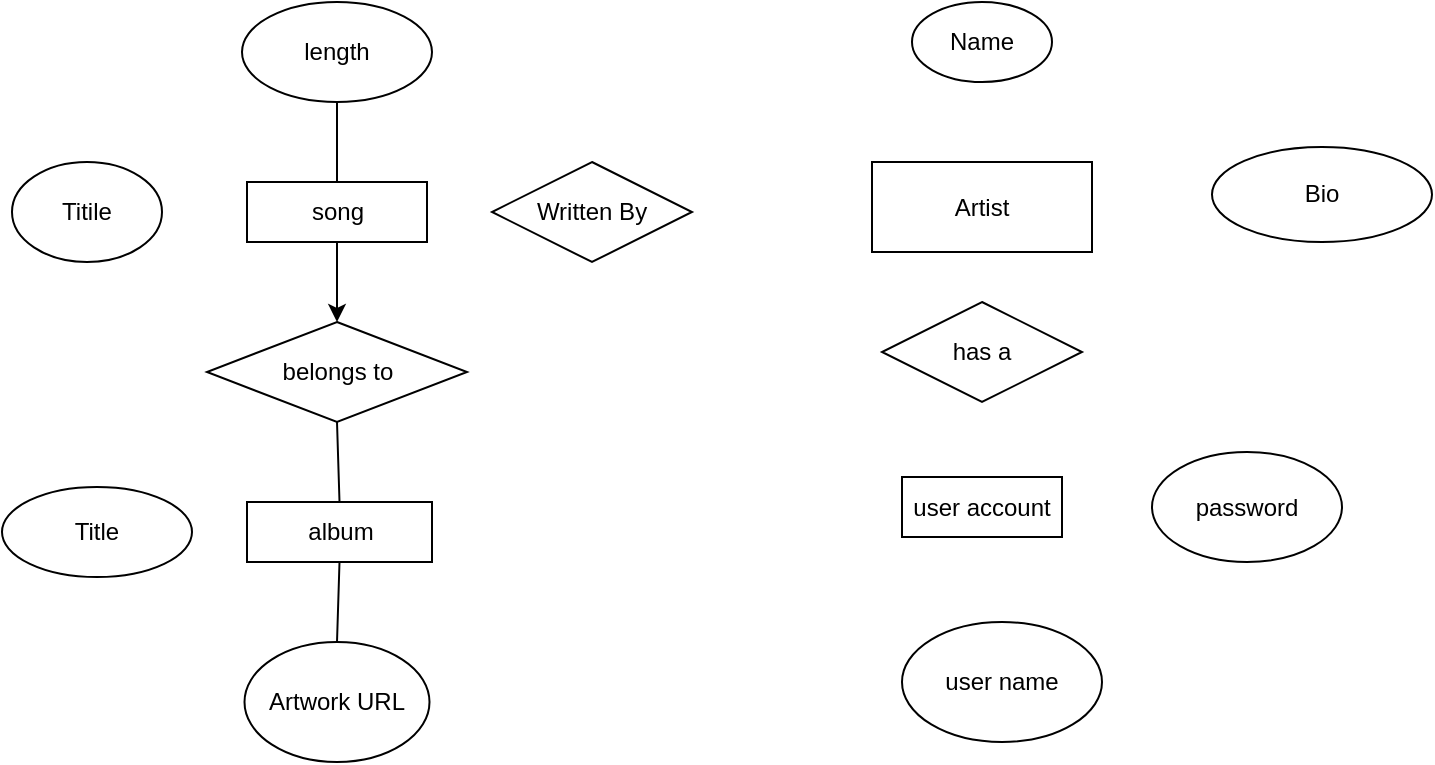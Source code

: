 <mxfile>
    <diagram id="Y8P7RU_mQoRY0o0E73Mn" name="Page-1">
        <mxGraphModel dx="757" dy="444" grid="1" gridSize="10" guides="1" tooltips="1" connect="1" arrows="1" fold="1" page="1" pageScale="1" pageWidth="850" pageHeight="1100" math="0" shadow="0">
            <root>
                <mxCell id="0"/>
                <mxCell id="1" parent="0"/>
                <mxCell id="2" value="song" style="rounded=0;whiteSpace=wrap;html=1;" vertex="1" parent="1">
                    <mxGeometry x="137.5" y="130" width="90" height="30" as="geometry"/>
                </mxCell>
                <mxCell id="3" value="length" style="ellipse;whiteSpace=wrap;html=1;" vertex="1" parent="1">
                    <mxGeometry x="135" y="40" width="95" height="50" as="geometry"/>
                </mxCell>
                <mxCell id="4" value="belongs to" style="rhombus;whiteSpace=wrap;html=1;" vertex="1" parent="1">
                    <mxGeometry x="117.5" y="200" width="130" height="50" as="geometry"/>
                </mxCell>
                <mxCell id="5" value="album" style="rounded=0;whiteSpace=wrap;html=1;" vertex="1" parent="1">
                    <mxGeometry x="137.5" y="290" width="92.5" height="30" as="geometry"/>
                </mxCell>
                <mxCell id="6" value="Artwork URL" style="ellipse;whiteSpace=wrap;html=1;" vertex="1" parent="1">
                    <mxGeometry x="136.25" y="360" width="92.5" height="60" as="geometry"/>
                </mxCell>
                <mxCell id="7" value="Titile" style="ellipse;whiteSpace=wrap;html=1;" vertex="1" parent="1">
                    <mxGeometry x="20" y="120" width="75" height="50" as="geometry"/>
                </mxCell>
                <mxCell id="8" value="Written By" style="rhombus;whiteSpace=wrap;html=1;" vertex="1" parent="1">
                    <mxGeometry x="260" y="120" width="100" height="50" as="geometry"/>
                </mxCell>
                <mxCell id="9" value="Artist" style="rounded=0;whiteSpace=wrap;html=1;" vertex="1" parent="1">
                    <mxGeometry x="450" y="120" width="110" height="45" as="geometry"/>
                </mxCell>
                <mxCell id="10" value="Name" style="ellipse;whiteSpace=wrap;html=1;" vertex="1" parent="1">
                    <mxGeometry x="470" y="40" width="70" height="40" as="geometry"/>
                </mxCell>
                <mxCell id="11" value="has a" style="rhombus;whiteSpace=wrap;html=1;" vertex="1" parent="1">
                    <mxGeometry x="455" y="190" width="100" height="50" as="geometry"/>
                </mxCell>
                <mxCell id="12" value="user account" style="rounded=0;whiteSpace=wrap;html=1;" vertex="1" parent="1">
                    <mxGeometry x="465" y="277.5" width="80" height="30" as="geometry"/>
                </mxCell>
                <mxCell id="13" value="user name" style="ellipse;whiteSpace=wrap;html=1;" vertex="1" parent="1">
                    <mxGeometry x="465" y="350" width="100" height="60" as="geometry"/>
                </mxCell>
                <mxCell id="15" value="password" style="ellipse;whiteSpace=wrap;html=1;" vertex="1" parent="1">
                    <mxGeometry x="590" y="265" width="95" height="55" as="geometry"/>
                </mxCell>
                <mxCell id="16" value="Bio" style="ellipse;whiteSpace=wrap;html=1;" vertex="1" parent="1">
                    <mxGeometry x="620" y="112.5" width="110" height="47.5" as="geometry"/>
                </mxCell>
                <mxCell id="17" value="" style="endArrow=none;html=1;exitX=0.5;exitY=1;exitDx=0;exitDy=0;entryX=0.5;entryY=0;entryDx=0;entryDy=0;" edge="1" parent="1" source="3" target="2">
                    <mxGeometry width="50" height="50" relative="1" as="geometry">
                        <mxPoint x="80" y="160" as="sourcePoint"/>
                        <mxPoint x="130" y="150" as="targetPoint"/>
                    </mxGeometry>
                </mxCell>
                <mxCell id="21" value="" style="endArrow=classic;html=1;entryX=0.5;entryY=0;entryDx=0;entryDy=0;exitX=0.5;exitY=1;exitDx=0;exitDy=0;" edge="1" parent="1" source="2" target="4">
                    <mxGeometry width="50" height="50" relative="1" as="geometry">
                        <mxPoint x="150" y="210" as="sourcePoint"/>
                        <mxPoint x="200" y="160" as="targetPoint"/>
                    </mxGeometry>
                </mxCell>
                <mxCell id="22" value="" style="endArrow=none;html=1;entryX=0.5;entryY=1;entryDx=0;entryDy=0;exitX=0.5;exitY=0;exitDx=0;exitDy=0;" edge="1" parent="1" source="5" target="4">
                    <mxGeometry width="50" height="50" relative="1" as="geometry">
                        <mxPoint x="170" y="290" as="sourcePoint"/>
                        <mxPoint x="220" y="240" as="targetPoint"/>
                    </mxGeometry>
                </mxCell>
                <mxCell id="23" value="" style="endArrow=none;html=1;exitX=0.5;exitY=0;exitDx=0;exitDy=0;entryX=0.5;entryY=1;entryDx=0;entryDy=0;" edge="1" parent="1" source="6" target="5">
                    <mxGeometry width="50" height="50" relative="1" as="geometry">
                        <mxPoint x="170" y="360" as="sourcePoint"/>
                        <mxPoint x="220" y="310" as="targetPoint"/>
                    </mxGeometry>
                </mxCell>
                <mxCell id="24" value="Title" style="ellipse;whiteSpace=wrap;html=1;" vertex="1" parent="1">
                    <mxGeometry x="15" y="282.5" width="95" height="45" as="geometry"/>
                </mxCell>
            </root>
        </mxGraphModel>
    </diagram>
</mxfile>